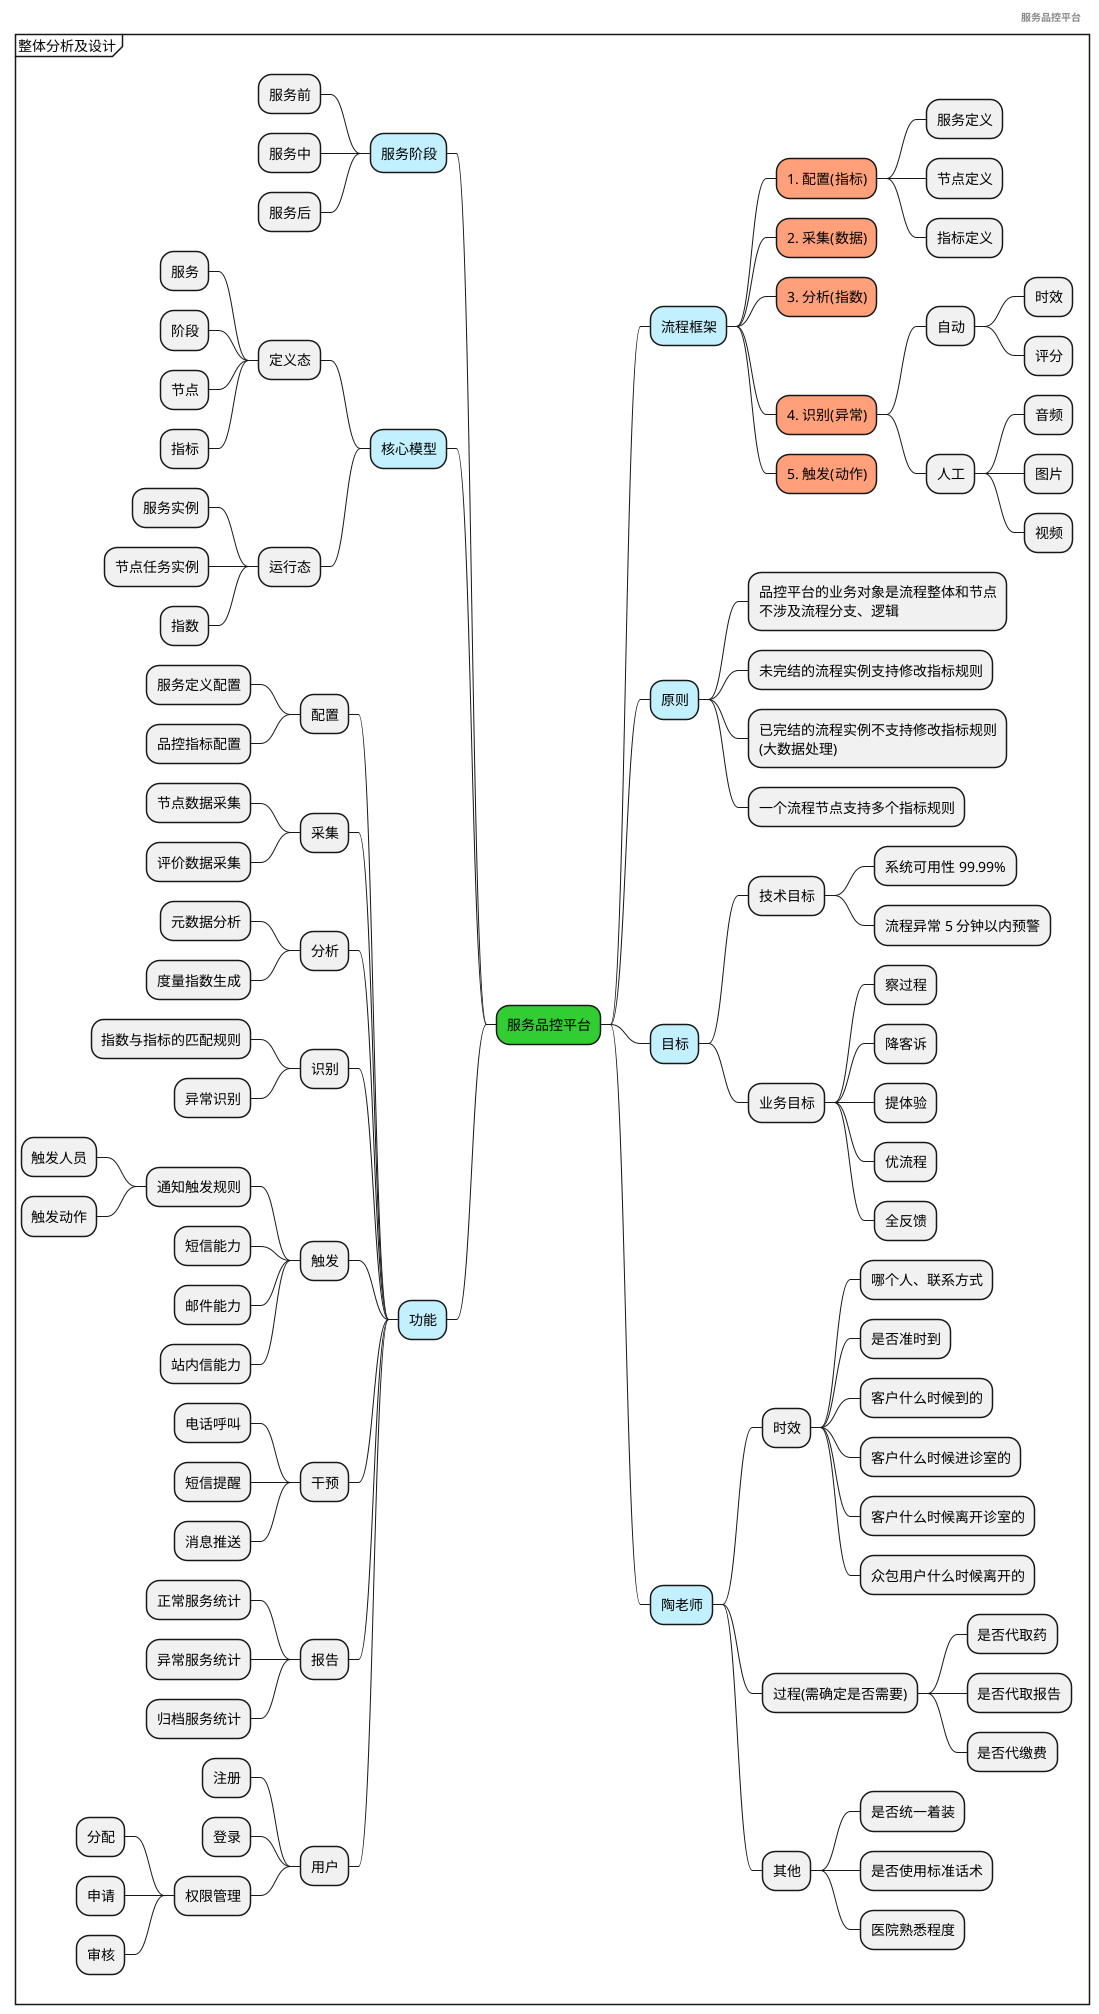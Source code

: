 @startmindmap 服务品控平台整体分析及设计
header **服务品控平台**
mainframe 整体分析及设计
*[#LimeGreen] 服务品控平台
--[#APPLICATION] 服务阶段
--- 服务前
--- 服务中
--- 服务后

**[#APPLICATION] 流程框架
***[#LightSalmon] 1. 配置(指标)
**** 服务定义
**** 节点定义
**** 指标定义
***[#LightSalmon] 2. 采集(数据)
***[#LightSalmon] 3. 分析(指数)
***[#LightSalmon] 4. 识别(异常)
**** 自动
***** 时效
***** 评分
**** 人工
***** 音频
***** 图片
***** 视频
***[#LightSalmon] 5. 触发(动作)

**[#APPLICATION] 原则
*** 品控平台的业务对象是流程整体和节点\n不涉及流程分支、逻辑
*** 未完结的流程实例支持修改指标规则
*** 已完结的流程实例不支持修改指标规则\n(大数据处理)
*** 一个流程节点支持多个指标规则

**[#APPLICATION] 目标
*** 技术目标
**** 系统可用性 99.99%
**** 流程异常 5 分钟以内预警
*** 业务目标
**** 察过程
**** 降客诉
**** 提体验
**** 优流程
**** 全反馈

**[#APPLICATION] 陶老师
*** 时效
**** 哪个人、联系方式
**** 是否准时到
**** 客户什么时候到的
**** 客户什么时候进诊室的
**** 客户什么时候离开诊室的
**** 众包用户什么时候离开的
*** 过程(需确定是否需要)
**** 是否代取药
**** 是否代取报告
**** 是否代缴费
*** 其他
**** 是否统一着装
**** 是否使用标准话术
**** 医院熟悉程度

--[#APPLICATION] 核心模型
--- 定义态
---- 服务
---- 阶段
---- 节点
---- 指标
--- 运行态
---- 服务实例
---- 节点任务实例
---- 指数

--[#APPLICATION] 功能
--- 配置
---- 服务定义配置
---- 品控指标配置
--- 采集
---- 节点数据采集
---- 评价数据采集
--- 分析
---- 元数据分析
---- 度量指数生成
--- 识别
---- 指数与指标的匹配规则
---- 异常识别
--- 触发
---- 通知触发规则
----- 触发人员
----- 触发动作
---- 短信能力
---- 邮件能力
---- 站内信能力
--- 干预
---- 电话呼叫
---- 短信提醒
---- 消息推送
--- 报告
---- 正常服务统计
---- 异常服务统计
---- 归档服务统计
--- 用户
---- 注册
---- 登录
---- 权限管理
----- 分配
----- 申请
----- 审核
@endmindmap

@startuml 服务品控平台业务流程
header **服务品控平台**
mainframe 服务品控平台业务流程

!include <archimate/Archimate>
sprite $bProcess jar:archimate/business-process
sprite $tNode jar:archimate/technology-node
sprite $cComponent jar:archimate/application-component
sprite $iWorkPackage jar:archimate/implementation-workpackage

Motivation_Requirement(sqa, "服务品控")

Business_Process(flowConfig, "服务流程配置")
Business_Process(ruleConfig, "服务指标配置")
Business_Process(exceptionFetch, "异常检索")
Business_Process(intervene, "动作干预")

Rel_Composition_Down(sqa, flowConfig)
Rel_Composition_Down(sqa, ruleConfig)
Rel_Composition_Down(sqa, exceptionFetch)
Rel_Composition_Down(sqa, intervene)

Rel_Triggering_Right(flowConfig, ruleConfig)
Rel_Triggering_Right(ruleConfig, exceptionFetch)
Rel_Triggering_Right(exceptionFetch, intervene)

@enduml

@startuml 服务品控平台系统处理流程
header **服务品控平台**
mainframe 服务品控平台系统处理流程

|#LightGoldenRodYellow|履约服务平台|
start
:服务节点/状态流转;
:发送事件数据;
|服务品控平台|
:事件数据落库;
:事件数据分析;
:生成结果集;
:识别异常;
:触发告警;
:动作干预;
stop

@enduml

@startuml 实体模型关系
class "**ServiceDefinition**\n服务定义" as ServiceDefinition #LightPink
class "**NodeDefinition**\n节点定义" as NodeDefinition #LightPink
class "**IndicatorDefinition**\n指标定义" as IndicatorDefinition #PaleGreen
class "**AlertDefinition**\n告警规则定义" as AlertDefinition #PaleGreen
class "**ServiceInstance**\n服务实例" as ServiceInstance #LightPink
class "**NodeInstance**\n服务节点实例" as NodeInstance #LightPink
class "**RawData**\n原数据" as RawData #PaleGreen
class "**ResultSet**\n结果集" as ResultSet #PaleGreen
class "**ExceptionInstance**\n异常实例" as ExceptionInstance #PaleGreen
class "**AlertAction**\n告警行动" as AlertAction  #LightPink

ServiceDefinition o-- "1...n" NodeDefinition
NodeDefinition o--"0...n " IndicatorDefinition
ServiceDefinition o--"0...n " IndicatorDefinition
NodeDefinition o--"0...n " AlertDefinition
ServiceDefinition o--"0...n " AlertDefinition

ServiceInstance o-- "1...n" NodeInstance
NodeInstance o-- "1...n" RawData
NodeInstance *-- "0...n" ExceptionInstance
ExceptionInstance *-- "0...n" AlertAction
ServiceInstance *-- "1...n" ResultSet

@enduml

@startuml 实体模型设计---定义态

class "**ServiceDefinition**\n服务定义" as ServiceDefinition #LightPink {
    ..*重要属性..
    - **String name** : 服务名称
    - **List<String> serviceCode** : 服务项代码
    - **MonitorStatusEnum status** : 监控状态
    - **List<NodeDefinition> nodes** : 节点列表
    - **List<AlarmDefinition> nodes** : 告警规则列表
    --*重要方法--
    获取节点列表
    + **List<NodeDefinition> getNodes()**

    打开/关闭服务品控
    + **void openMonitor()**
    + **void closeMonitor()**

    服务是否正在进行品控
    + **boolean isMonitored()**

}

class "**ServiceNodeDefinition**\n节点定义" as ServiceNodeDefinition #LightPink {
    ..*重要属性..
    - **String name** : 节点名称
    - **String nodeCode** : 节点代码
    - **String nodeSeq** : 节点顺序
    - **Long serviceDefinitionId** : 服务定义ID
    - **MonitorStatusEnum monitorStatus** : 监控状态
    - **ServicePhaseEnum servicePhase** : 服务阶段
    - **List<Indicator> indicators** : 指标列表
    --*重要方法--
    获取指标列表
    + **List<Indicator> getIndicators()**

    打开/关闭节点品控
    + **void openMonitor()**
    + **void closeMonitor()**

    节点是否正在进行品控
    + **boolean isMonitored()**
}

class "**IndicatorDefinition**\n指标定义" as IndicatorDefinition #PaleGreen {
    ..*重要属性..
    - **String name** : 指标名称
    - **String indicatorCode** : 指标代码
    - **String nodeCode** : 节点代码
    - **Long serviceDefinitionId** : 服务定义ID
    - **IndicatorTypeEnum indicatorType** : 指标类型
    - **Long timeLimit** : 服务时效阈值
    - **Double score** : 评分阈值
    - **List<String> checkList** : 检查项（针对人工识别）
    --*重要方法--
    指标定义是否完备
    + **boolean isQualified()**

    是否自动品控节点
    + **boolean isAutomatic()**

    增加/移除检查项
    + **void addCheckItem(String item)**
    + **void removeCheckItem(String item)**
}
class "**AlarmDefinition**\n告警规则定义" as AlarmDefinition #PaleGreen {
    ..*重要属性..
    - **List<String> supervisors** : 监督人
    - **List<AlertEnum> alerts** : 告警方式

    --*重要方法--
    增加/移除监督人
    + **void addSupervisor(String um)**
    + **void removeSupervisor(String um)**

    增加/移除告警方式
    + **void addAlert(AlertEnum alert)**
    + **void removeAlert(AlertEnum alert)**
}

enum "**MonitorStatusEnum**\n监控状态" as MonitorStatusEnum #PowderBlue {
    **OPEN** : 打开
    **CLOSE** : 关闭
}

enum "**ServicePhaseEnum**\n服务阶段" as ServicePhaseEnum #PowderBlue {
    **FRONT** : 服务前
    **MIDDLE** : 服务中
    **BACK** : 服务后
}

enum "**IndicatorTypeEnum**\n指标类型" as IndicatorTypeEnum #PowderBlue {
    **EFFICIENCY** : 时效指标
    **RATE** : 评分指标
    **MANUAL** : 人工指标
}

enum "**AlertEnum**\n告警方式" as AlertEnum #PowderBlue {
    **INBOX** : 站内信
    **EMAIL** : 邮件
    **KUAI_PING** : 快乐平安
    **MESSAGE_PUSH** : APP 消息推送
}

ServiceDefinition o-- "1...n" ServiceNodeDefinition
ServiceNodeDefinition o--"0...n " IndicatorDefinition
ServiceDefinition o--"0...n " AlarmDefinition

MonitorStatusEnum -[hidden]- ServicePhaseEnum
ServicePhaseEnum -[hidden]- IndicatorTypeEnum
IndicatorTypeEnum -[hidden]- AlertEnum
@enduml

@startuml 实体模型设计---运行态
class "**ServiceInstance**\n服务实例" as ServiceInstance #LightPink {
    ..*重要属性..
    - **String workOrderId** : 工单号
    - **Long serviceDefinitionId** : 服务定义ID
    - **ServiceInstanceStatusEnum status** : 服务实例状态
    - **List<ServiceNodeInstance> nodes** : 节点列表
    - **double rate** : 评分
    --*重要方法--
    获取异常节点
    + **List<ServiceNodeInstance> fetchExceptionalNodes()**
}

class "**ServiceNodeInstance**\n服务节点实例" as ServiceNodeInstance #LightPink {
    ..*重要属性..
    - **String workOrderId** : 工单号
    - **String nodeCode** : 服务节点代码
    - **DateTime startTime** : 开始时间
    - **DateTime endTime** : 结束时间
    - **double rate** : 评分
    - **Long efficiencyIndex** : 时效指数
    - **double rateIndex** : 评分指数
    - **Pair<String, CheckListStatusEnum> checkListIndex** : 人工指数
    - **List<ServiceExceptionInstance> exceptionList** : 服务节点异常列表
    --*重要方法--
    时效指数计算
    + **Long efficiencyIndexCalculation()**

    评分指数计算
    + **double rateIndexCalculation()**

    人工指数计算
    + **double rateIndexCalculation()**

    是否有异常
    + **boolean isExceptional()**

    添加服务异常
    + **void addException(ServiceExceptionInstance exception)**

}

class "**ServiceExceptionInstance**\n异常实例" as ServiceExceptionInstance #PaleGreen {
    ..*重要属性..
    - **String ServiceNodeInstanceId** : 服务节点实例 ID
    - **String nodeCode** : 服务节点代码
    - **String indicatorCode** : 指标代码
    - **ServiceExceptionStatusEnum status** : 服务异常状态
    - **Strring operator** : 处理人
    --*重要方法--
    关闭异常
    + **void close(String um)**
}
enum "**ServiceInstanceStatusEnum**\n服务实例状态" as ServiceInstanceStatusEnum #PowderBlue {
    **IN_PROGRESS** : 正常进行中
    **IN_PROGRESS_WARNING** : 服务异常（服务进行中）
    **DONE** : 正常完成
    **DONE_WARNING** : 服务异常（服务已完成）
}
enum "**CheckListStatusEnum**\n人工检查项状态" as CheckListStatusEnum #PowderBlue {
    **IN_PROGRESS** : 正常进行中
    **IN_PROGRESS_WARNING** : 服务异常（服务进行中）
    **DONE** : 正常完成
    **DONE_WARNING** : 服务异常（服务已完成）
}
enum "**ServiceExceptionStatusEnum**\n服务异常状态" as ServiceExceptionStatusEnum #PowderBlue {
    **OPENED** : 未处理
    **DOING** : 处理中
    **PENDING** : 搁置中
    **CLOSED** : 已关闭
}

ServiceInstance o-- " * " ServiceNodeInstance
ServiceNodeInstance o-- " * " ServiceExceptionInstance
ServiceInstanceStatusEnum -[hidden]- CheckListStatusEnum
CheckListStatusEnum -[hidden]- ServiceExceptionStatusEnum
@enduml

@startuml 领域服务
class "① **DataCollectionDService**\n数据采集服务" as DataCollectionDService {
    --*重要方法--
    数据采集
    + **void collect (PrimitiveData data)**
}

class "② **DataAnalysisDService**\n数据分析服务" as DataAnalysisDService {
    --*重要方法--
    数据分析
    + **void analyse (ServiceNodeInstance serviceNodeInstance)**
}

class "③ **ServiceExceptionRecognitionDService**\n异常识别服务" as ServiceExceptionRecognitionDService {
    --*重要方法--
    服务异常识别
    + **void recognize (IndicatorDefinition indicator**, \n**ServiceNodeInstance serviceNodeInstance)**
}

class "④ **AlarmDService**\n告警服务" as AlarmDService {
    --*重要方法--
    发出告警
    + **void alert (AlarmDefinition alarmDefinition**, \n**ServiceExceptionInstance exception)**
}

class "⑤ **InterventionDService**\n干预服务" as InterventionDService {
    --*重要方法--
    异常干预
    + **void intervene (ServiceExceptionInstance exception)**
}

DataCollectionDService -[hidden]- DataAnalysisDService
DataAnalysisDService -[hidden]- ServiceExceptionRecognitionDService
AlarmDService -[hidden]- InterventionDService
@enduml

@startuml 应用架构
!include <archimate/Archimate>
sprite $bProcess jar:archimate/business-process
sprite $tNode jar:archimate/technology-node
sprite $cComponent jar:archimate/application-component
sprite $iWorkPackage jar:archimate/implementation-workpackage


title 应用架构

actor 用户 as user
node 服务履约平台 as commit #PowderBlue;Line:Orchid;line.dashed;text:Peru
node  sqa as "服务品控平台" #TECHNOLOGY {
    Application_Component(console, "后台管理(前端)")
    Application_Component(sqaCore, "核心服务(后端)")
    database mysql
}

console -u-> sqaCore
sqaCore .r. mysql
sqaCore <-l- commit : 发送服务流程数据
user -u-> console : 配置指标规则
@enduml

@startuml 系统时序图
skinparam ResponseMessageBelowArrow true

actor "<font color=Black>客户/众包/客户经理" as c1
participant 履约服务平台 as s1
participant 服务品控平台 as cris
queue "消息队列" as q1

autoactivate on
autonumber 1 1 "<font color=Violet><b>[A-00]"
c1 -> s1 : 履约操作
c1 <-- s1 : 正常响应

autonumber 1 1 "<font color=Chocolate><b>[B-00]"
s1 -> q1 : 发送原数据
s1 <--q1 : ack
cris -> q1 : 拉取原数据(pull)
cris <-- q1 : 返回原数据
cris -> cris : 数据过滤
cris -> cris : 数据分析
cris -> cris : 异常识别
cris -> cris : 触发告警

@enduml